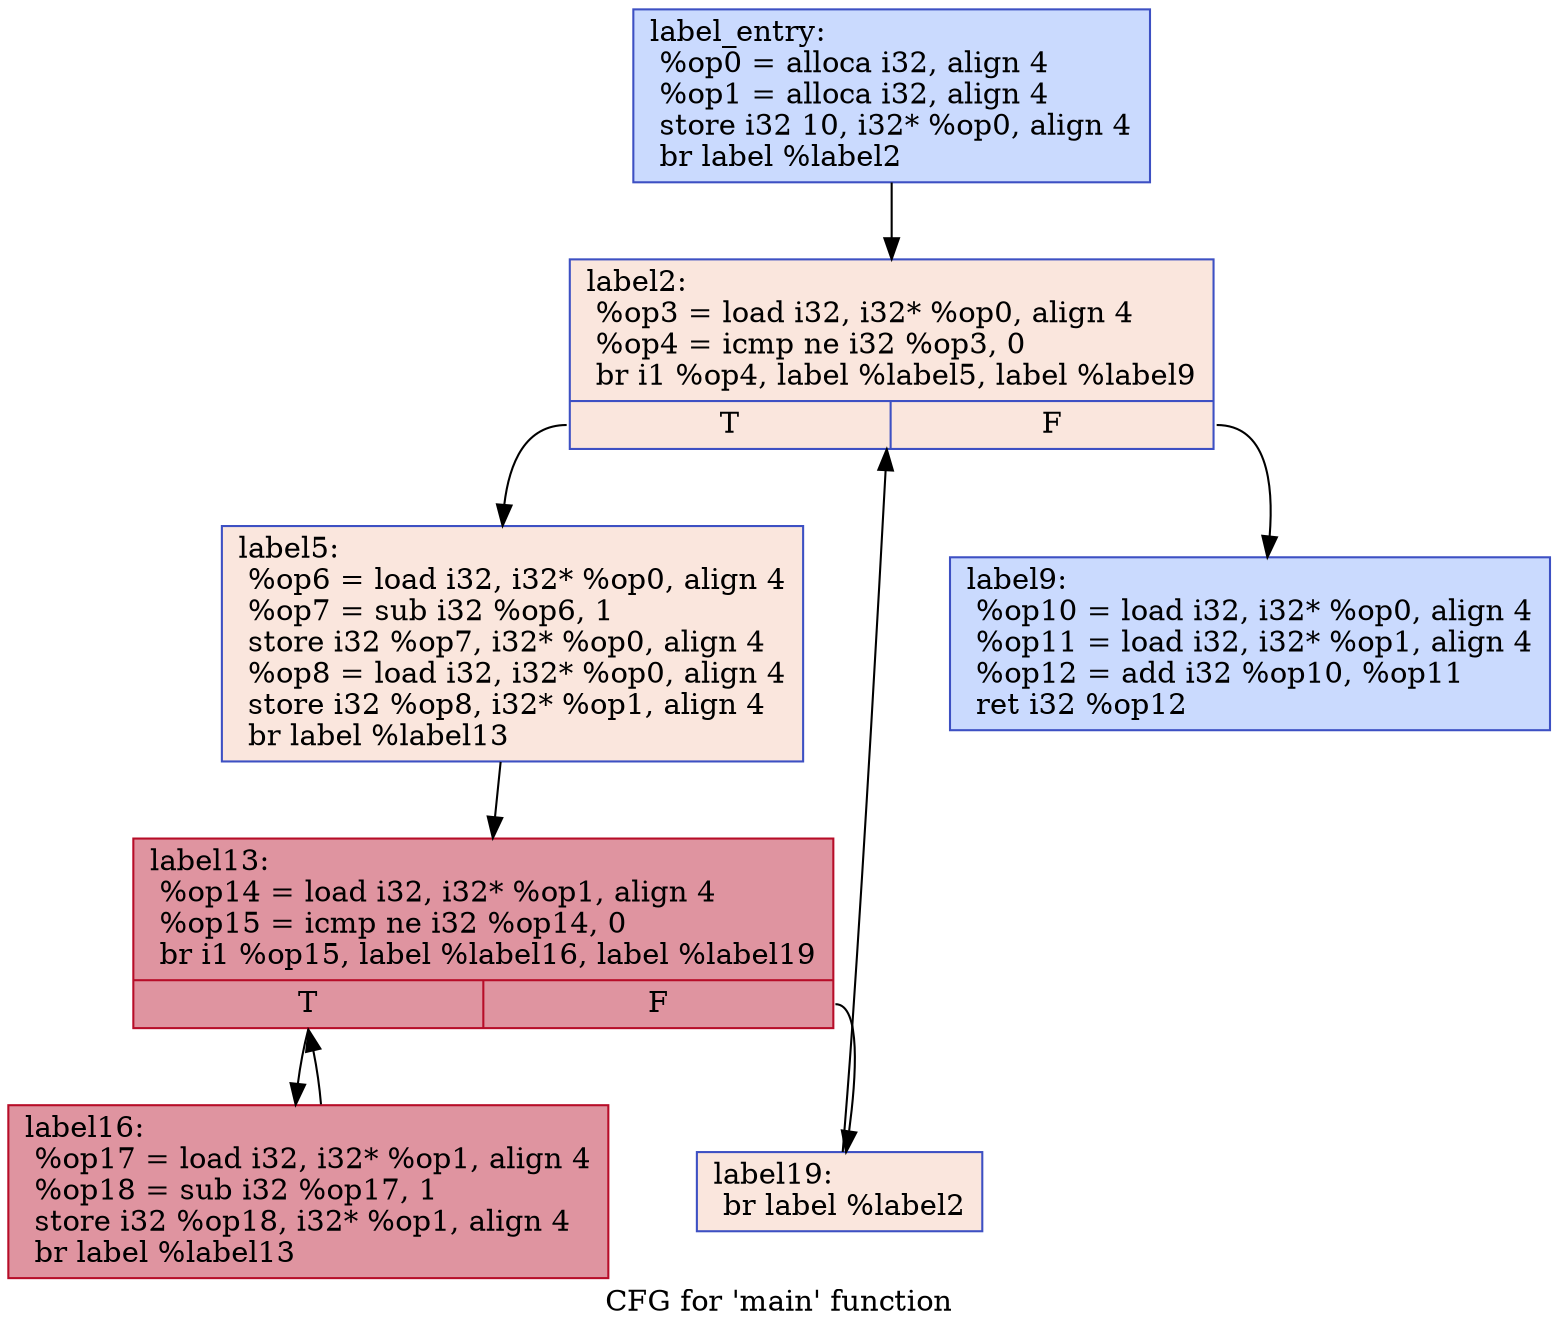 digraph "CFG for 'main' function" {
	label="CFG for 'main' function";

	Node0x1c8be70 [shape=record,color="#3d50c3ff", style=filled, fillcolor="#88abfd70",label="{label_entry:\l  %op0 = alloca i32, align 4\l  %op1 = alloca i32, align 4\l  store i32 10, i32* %op0, align 4\l  br label %label2\l}"];
	Node0x1c8be70 -> Node0x1c8c7c0;
	Node0x1c8c7c0 [shape=record,color="#3d50c3ff", style=filled, fillcolor="#f3c7b170",label="{label2:                                           \l  %op3 = load i32, i32* %op0, align 4\l  %op4 = icmp ne i32 %op3, 0\l  br i1 %op4, label %label5, label %label9\l|{<s0>T|<s1>F}}"];
	Node0x1c8c7c0:s0 -> Node0x1c8c980;
	Node0x1c8c7c0:s1 -> Node0x1c8c9f0;
	Node0x1c8c980 [shape=record,color="#3d50c3ff", style=filled, fillcolor="#f3c7b170",label="{label5:                                           \l  %op6 = load i32, i32* %op0, align 4\l  %op7 = sub i32 %op6, 1\l  store i32 %op7, i32* %op0, align 4\l  %op8 = load i32, i32* %op0, align 4\l  store i32 %op8, i32* %op1, align 4\l  br label %label13\l}"];
	Node0x1c8c980 -> Node0x1c8ce60;
	Node0x1c8c9f0 [shape=record,color="#3d50c3ff", style=filled, fillcolor="#88abfd70",label="{label9:                                           \l  %op10 = load i32, i32* %op0, align 4\l  %op11 = load i32, i32* %op1, align 4\l  %op12 = add i32 %op10, %op11\l  ret i32 %op12\l}"];
	Node0x1c8ce60 [shape=record,color="#b70d28ff", style=filled, fillcolor="#b70d2870",label="{label13:                                          \l  %op14 = load i32, i32* %op1, align 4\l  %op15 = icmp ne i32 %op14, 0\l  br i1 %op15, label %label16, label %label19\l|{<s0>T|<s1>F}}"];
	Node0x1c8ce60:s0 -> Node0x1c8d460;
	Node0x1c8ce60:s1 -> Node0x1c8d4d0;
	Node0x1c8d460 [shape=record,color="#b70d28ff", style=filled, fillcolor="#b70d2870",label="{label16:                                          \l  %op17 = load i32, i32* %op1, align 4\l  %op18 = sub i32 %op17, 1\l  store i32 %op18, i32* %op1, align 4\l  br label %label13\l}"];
	Node0x1c8d460 -> Node0x1c8ce60;
	Node0x1c8d4d0 [shape=record,color="#3d50c3ff", style=filled, fillcolor="#f3c7b170",label="{label19:                                          \l  br label %label2\l}"];
	Node0x1c8d4d0 -> Node0x1c8c7c0;
}
